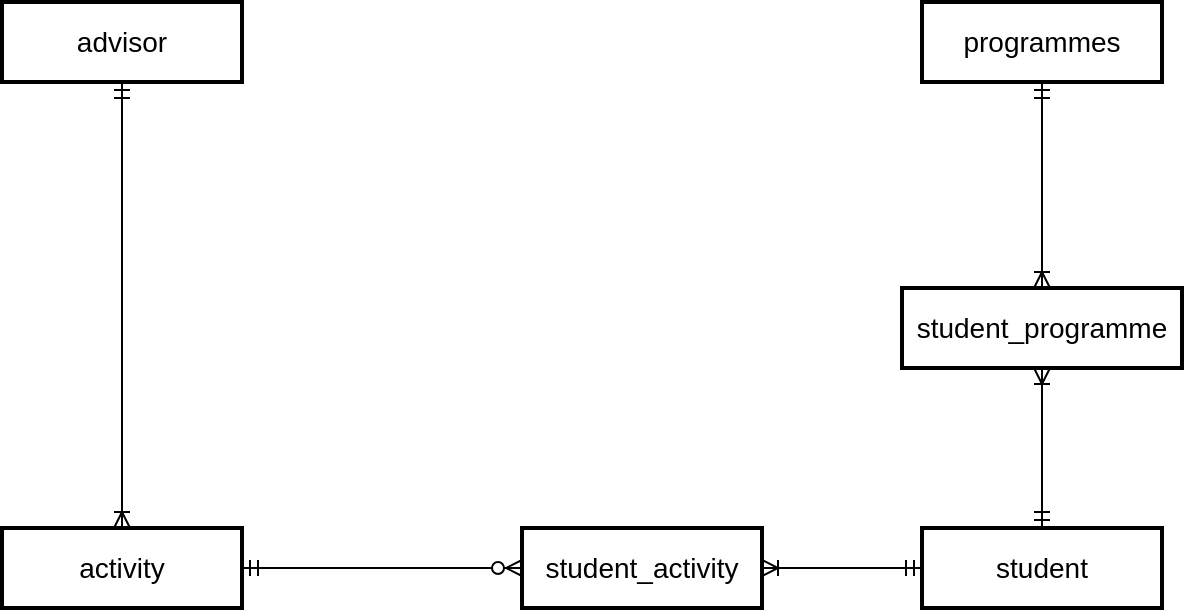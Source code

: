 <mxfile version="11.1.4" type="device"><diagram id="Ntt2hMgOCS53KAIXgs90" name="Q2b"><mxGraphModel dx="564" dy="834" grid="1" gridSize="10" guides="1" tooltips="1" connect="1" arrows="1" fold="1" page="1" pageScale="1" pageWidth="1169" pageHeight="827" math="0" shadow="0"><root><mxCell id="0"/><mxCell id="1" parent="0"/><mxCell id="fyvwAzmBLW4c-YwPllHO-9" style="edgeStyle=orthogonalEdgeStyle;rounded=0;orthogonalLoop=1;jettySize=auto;html=1;entryX=0.5;entryY=0;entryDx=0;entryDy=0;endArrow=ERoneToMany;endFill=0;startArrow=ERmandOne;startFill=0;" edge="1" parent="1" source="fyvwAzmBLW4c-YwPllHO-1" target="fyvwAzmBLW4c-YwPllHO-2"><mxGeometry relative="1" as="geometry"/></mxCell><mxCell id="fyvwAzmBLW4c-YwPllHO-1" value="advisor" style="strokeWidth=2;whiteSpace=wrap;html=1;align=center;fontSize=14;" vertex="1" parent="1"><mxGeometry x="50" y="110" width="120" height="40" as="geometry"/></mxCell><mxCell id="fyvwAzmBLW4c-YwPllHO-10" style="edgeStyle=orthogonalEdgeStyle;rounded=0;orthogonalLoop=1;jettySize=auto;html=1;endArrow=ERzeroToMany;endFill=1;startArrow=ERmandOne;startFill=0;entryX=0;entryY=0.5;entryDx=0;entryDy=0;" edge="1" parent="1" source="fyvwAzmBLW4c-YwPllHO-2" target="fyvwAzmBLW4c-YwPllHO-12"><mxGeometry relative="1" as="geometry"><mxPoint x="300" y="393" as="targetPoint"/></mxGeometry></mxCell><mxCell id="fyvwAzmBLW4c-YwPllHO-2" value="activity" style="strokeWidth=2;whiteSpace=wrap;html=1;align=center;fontSize=14;" vertex="1" parent="1"><mxGeometry x="50" y="373" width="120" height="40" as="geometry"/></mxCell><mxCell id="fyvwAzmBLW4c-YwPllHO-11" style="edgeStyle=orthogonalEdgeStyle;rounded=0;orthogonalLoop=1;jettySize=auto;html=1;entryX=0.5;entryY=1;entryDx=0;entryDy=0;endArrow=ERmandOne;endFill=0;startArrow=ERoneToMany;startFill=0;exitX=0.5;exitY=0;exitDx=0;exitDy=0;" edge="1" parent="1" source="fyvwAzmBLW4c-YwPllHO-15" target="fyvwAzmBLW4c-YwPllHO-4"><mxGeometry relative="1" as="geometry"><mxPoint x="570" y="210" as="sourcePoint"/></mxGeometry></mxCell><mxCell id="fyvwAzmBLW4c-YwPllHO-13" value="" style="edgeStyle=orthogonalEdgeStyle;rounded=0;orthogonalLoop=1;jettySize=auto;html=1;startArrow=ERmandOne;startFill=0;endArrow=ERoneToMany;endFill=0;" edge="1" parent="1" source="fyvwAzmBLW4c-YwPllHO-3" target="fyvwAzmBLW4c-YwPllHO-12"><mxGeometry relative="1" as="geometry"/></mxCell><mxCell id="fyvwAzmBLW4c-YwPllHO-16" value="" style="edgeStyle=orthogonalEdgeStyle;rounded=0;orthogonalLoop=1;jettySize=auto;html=1;startArrow=ERmandOne;startFill=0;endArrow=ERoneToMany;endFill=0;" edge="1" parent="1" source="fyvwAzmBLW4c-YwPllHO-3" target="fyvwAzmBLW4c-YwPllHO-15"><mxGeometry relative="1" as="geometry"/></mxCell><mxCell id="fyvwAzmBLW4c-YwPllHO-3" value="student" style="strokeWidth=2;whiteSpace=wrap;html=1;align=center;fontSize=14;" vertex="1" parent="1"><mxGeometry x="510" y="373" width="120" height="40" as="geometry"/></mxCell><mxCell id="fyvwAzmBLW4c-YwPllHO-15" value="student_programme" style="strokeWidth=2;whiteSpace=wrap;html=1;align=center;fontSize=14;" vertex="1" parent="1"><mxGeometry x="500" y="253" width="140" height="40" as="geometry"/></mxCell><mxCell id="fyvwAzmBLW4c-YwPllHO-12" value="student_activity" style="strokeWidth=2;whiteSpace=wrap;html=1;align=center;fontSize=14;" vertex="1" parent="1"><mxGeometry x="310" y="373" width="120" height="40" as="geometry"/></mxCell><mxCell id="fyvwAzmBLW4c-YwPllHO-4" value="programmes" style="strokeWidth=2;whiteSpace=wrap;html=1;align=center;fontSize=14;" vertex="1" parent="1"><mxGeometry x="510" y="110" width="120" height="40" as="geometry"/></mxCell></root></mxGraphModel></diagram></mxfile>